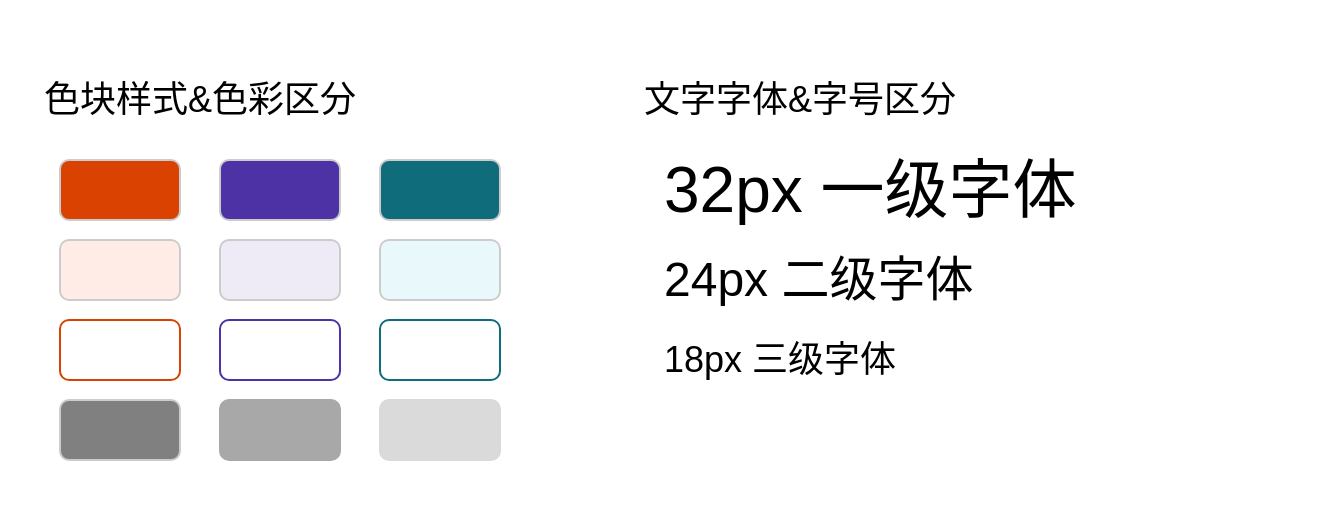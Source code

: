 <mxfile version="14.6.6" type="github">
  <diagram id="FXP93Pa_XHhSvIE7hYAm" name="Page-1">
    <mxGraphModel dx="975" dy="616" grid="1" gridSize="10" guides="1" tooltips="1" connect="1" arrows="1" fold="1" page="1" pageScale="1" pageWidth="827" pageHeight="1169" math="0" shadow="0">
      <root>
        <mxCell id="0" />
        <mxCell id="1" parent="0" />
        <mxCell id="q_sAtDzjFl6szFvGDNPt-7" value="" style="rounded=1;whiteSpace=wrap;html=1;fontSize=32;strokeColor=none;" vertex="1" parent="1">
          <mxGeometry x="60" y="50" width="660" height="260" as="geometry" />
        </mxCell>
        <mxCell id="q_sAtDzjFl6szFvGDNPt-8" value="色块样式&amp;amp;色彩区分" style="text;html=1;strokeColor=none;fillColor=none;align=left;verticalAlign=middle;whiteSpace=wrap;rounded=0;fontSize=18;" vertex="1" parent="1">
          <mxGeometry x="80" y="80" width="280" height="40" as="geometry" />
        </mxCell>
        <mxCell id="q_sAtDzjFl6szFvGDNPt-9" value="文字字体&amp;amp;字号区分" style="text;html=1;strokeColor=none;fillColor=none;align=left;verticalAlign=middle;whiteSpace=wrap;rounded=0;fontSize=18;" vertex="1" parent="1">
          <mxGeometry x="380" y="80" width="280" height="40" as="geometry" />
        </mxCell>
        <mxCell id="q_sAtDzjFl6szFvGDNPt-10" value="" style="rounded=1;whiteSpace=wrap;html=1;fontSize=32;strokeColor=#CCCCCC;fillColor=#d94200;" vertex="1" parent="1">
          <mxGeometry x="90" y="130" width="60" height="30" as="geometry" />
        </mxCell>
        <mxCell id="q_sAtDzjFl6szFvGDNPt-11" value="" style="rounded=1;whiteSpace=wrap;html=1;fontSize=32;strokeColor=#CCCCCC;fillColor=#4d32a5;" vertex="1" parent="1">
          <mxGeometry x="170" y="130" width="60" height="30" as="geometry" />
        </mxCell>
        <mxCell id="q_sAtDzjFl6szFvGDNPt-12" value="" style="rounded=1;whiteSpace=wrap;html=1;fontSize=32;strokeColor=#CCCCCC;fillColor=#0f6d7b;" vertex="1" parent="1">
          <mxGeometry x="250" y="130" width="60" height="30" as="geometry" />
        </mxCell>
        <mxCell id="q_sAtDzjFl6szFvGDNPt-13" value="" style="rounded=1;whiteSpace=wrap;html=1;fontSize=32;strokeColor=#CCCCCC;fillColor=#ffece6;" vertex="1" parent="1">
          <mxGeometry x="90" y="170" width="60" height="30" as="geometry" />
        </mxCell>
        <mxCell id="q_sAtDzjFl6szFvGDNPt-14" value="" style="rounded=1;whiteSpace=wrap;html=1;fontSize=32;strokeColor=#CCCCCC;fillColor=#eeebf6;" vertex="1" parent="1">
          <mxGeometry x="170" y="170" width="60" height="30" as="geometry" />
        </mxCell>
        <mxCell id="q_sAtDzjFl6szFvGDNPt-15" value="" style="rounded=1;whiteSpace=wrap;html=1;fontSize=32;strokeColor=#CCCCCC;fillColor=#e9f8fb;" vertex="1" parent="1">
          <mxGeometry x="250" y="170" width="60" height="30" as="geometry" />
        </mxCell>
        <mxCell id="q_sAtDzjFl6szFvGDNPt-16" value="" style="rounded=1;whiteSpace=wrap;html=1;fontSize=32;fontColor=#000000;fillColor=#FFFFFF;strokeColor=#D94200;" vertex="1" parent="1">
          <mxGeometry x="90" y="210" width="60" height="30" as="geometry" />
        </mxCell>
        <mxCell id="q_sAtDzjFl6szFvGDNPt-17" value="" style="rounded=1;whiteSpace=wrap;html=1;fontSize=32;fillColor=#ffffff;strokeColor=#4D32A5;" vertex="1" parent="1">
          <mxGeometry x="170" y="210" width="60" height="30" as="geometry" />
        </mxCell>
        <mxCell id="q_sAtDzjFl6szFvGDNPt-18" value="" style="rounded=1;whiteSpace=wrap;html=1;fontSize=32;fillColor=#ffffff;strokeColor=#0F6D7B;" vertex="1" parent="1">
          <mxGeometry x="250" y="210" width="60" height="30" as="geometry" />
        </mxCell>
        <mxCell id="q_sAtDzjFl6szFvGDNPt-19" value="" style="rounded=1;whiteSpace=wrap;html=1;fontSize=32;strokeColor=#CCCCCC;fillColor=#808080;" vertex="1" parent="1">
          <mxGeometry x="90" y="250" width="60" height="30" as="geometry" />
        </mxCell>
        <mxCell id="q_sAtDzjFl6szFvGDNPt-20" value="" style="rounded=1;whiteSpace=wrap;html=1;fontSize=32;strokeColor=#a8a8a8;fillColor=#A8A8A8;" vertex="1" parent="1">
          <mxGeometry x="170" y="250" width="60" height="30" as="geometry" />
        </mxCell>
        <mxCell id="q_sAtDzjFl6szFvGDNPt-21" value="" style="rounded=1;whiteSpace=wrap;html=1;fontSize=32;strokeColor=#DADADA;fillColor=#DADADA;" vertex="1" parent="1">
          <mxGeometry x="250" y="250" width="60" height="30" as="geometry" />
        </mxCell>
        <mxCell id="q_sAtDzjFl6szFvGDNPt-24" value="&lt;font style=&quot;font-size: 32px&quot;&gt;32px 一级字体&lt;/font&gt;" style="text;html=1;strokeColor=none;fillColor=none;align=left;verticalAlign=middle;whiteSpace=wrap;rounded=0;fontSize=18;" vertex="1" parent="1">
          <mxGeometry x="390" y="125" width="280" height="40" as="geometry" />
        </mxCell>
        <mxCell id="q_sAtDzjFl6szFvGDNPt-25" value="&lt;font style=&quot;font-size: 24px&quot;&gt;24px 二级字体&lt;/font&gt;" style="text;html=1;strokeColor=none;fillColor=none;align=left;verticalAlign=middle;whiteSpace=wrap;rounded=0;fontSize=18;" vertex="1" parent="1">
          <mxGeometry x="390" y="170" width="280" height="40" as="geometry" />
        </mxCell>
        <mxCell id="q_sAtDzjFl6szFvGDNPt-26" value="&lt;font style=&quot;font-size: 18px&quot;&gt;18px 三级字体&lt;/font&gt;" style="text;html=1;strokeColor=none;fillColor=none;align=left;verticalAlign=middle;whiteSpace=wrap;rounded=0;fontSize=18;" vertex="1" parent="1">
          <mxGeometry x="390" y="210" width="280" height="40" as="geometry" />
        </mxCell>
      </root>
    </mxGraphModel>
  </diagram>
</mxfile>
